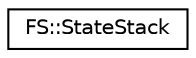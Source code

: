 digraph "Graphical Class Hierarchy"
{
 // INTERACTIVE_SVG=YES
  edge [fontname="Helvetica",fontsize="10",labelfontname="Helvetica",labelfontsize="10"];
  node [fontname="Helvetica",fontsize="10",shape=record];
  rankdir="LR";
  Node0 [label="FS::StateStack",height=0.2,width=0.4,color="black", fillcolor="white", style="filled",URL="$d9/dfa/class_f_s_1_1_state_stack.html",tooltip="Stack of FS:States. "];
}

